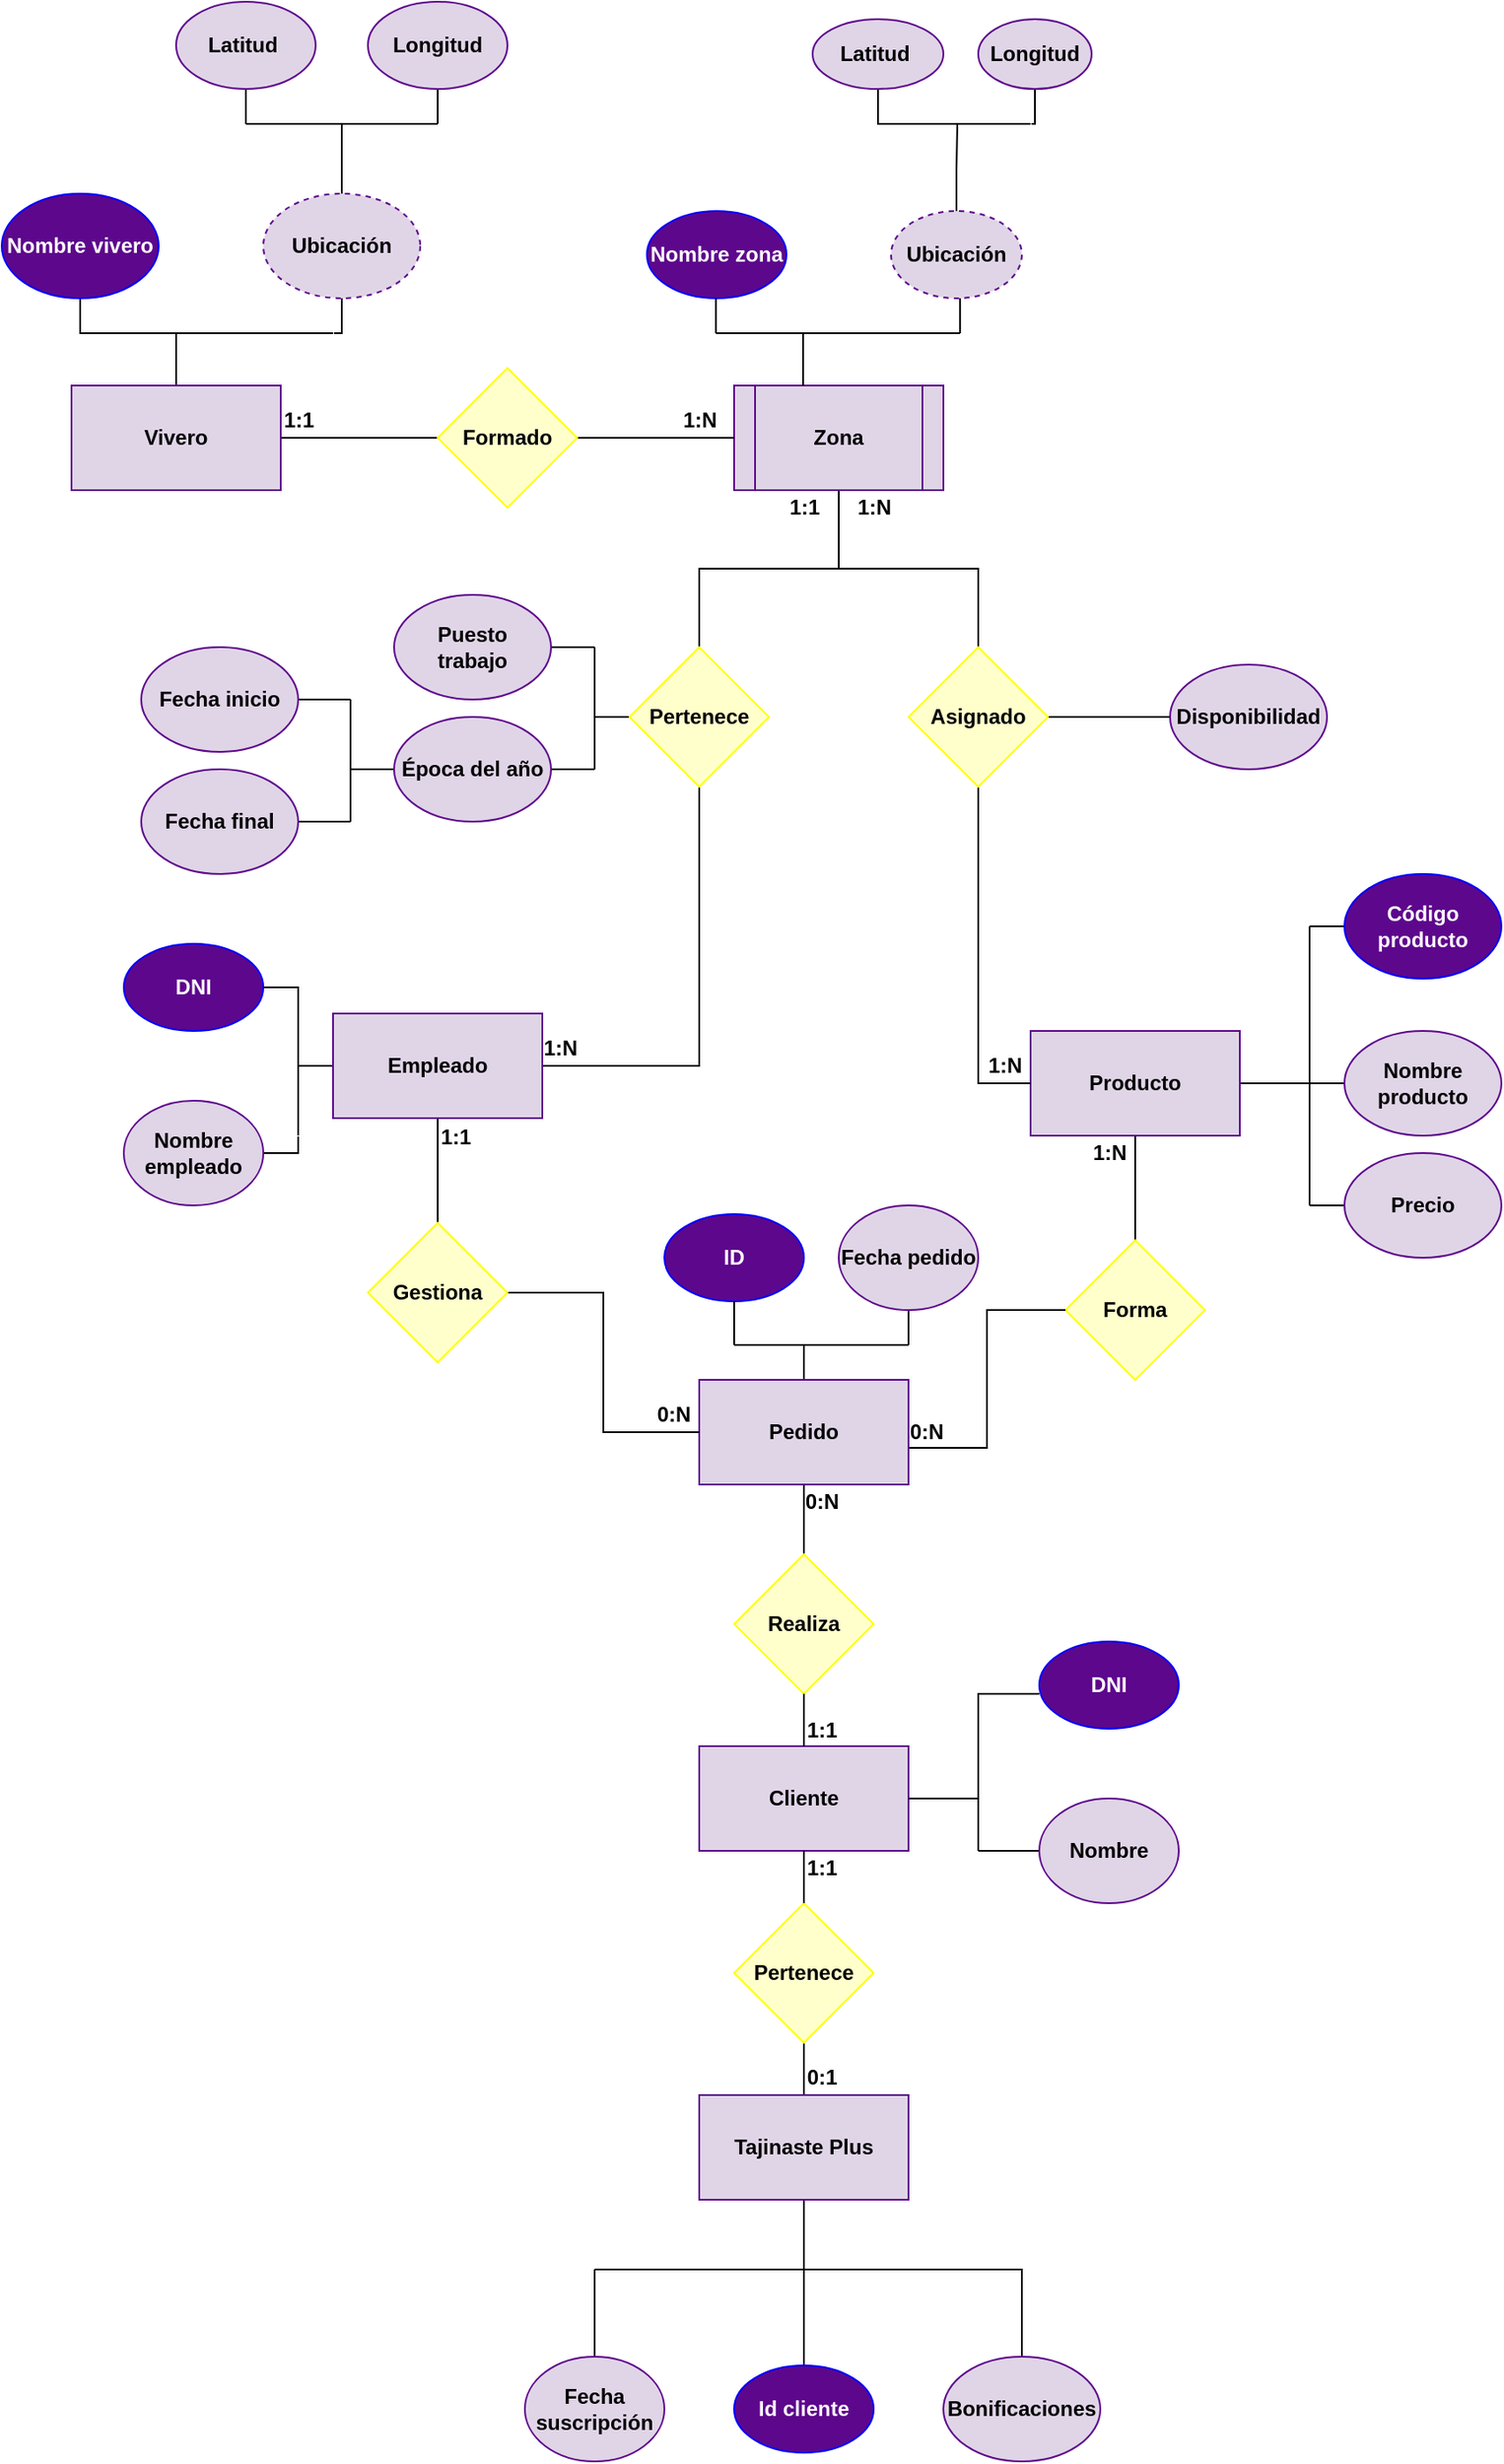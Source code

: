<mxfile version="28.2.6">
  <diagram name="Página-1" id="Z2QCJFO3C0hVohhDv-Mr">
    <mxGraphModel grid="1" page="1" gridSize="10" guides="1" tooltips="1" connect="1" arrows="1" fold="1" pageScale="1" pageWidth="850" pageHeight="1100" math="0" shadow="0">
      <root>
        <mxCell id="0" />
        <mxCell id="1" parent="0" />
        <mxCell id="ohGMHfW5FGF4X8Y3I0PY-35" style="edgeStyle=orthogonalEdgeStyle;rounded=0;orthogonalLoop=1;jettySize=auto;html=1;endArrow=none;endFill=0;" edge="1" parent="1" source="asvjOmH1Z3Ous6mw3SNr-1" target="ohGMHfW5FGF4X8Y3I0PY-32">
          <mxGeometry relative="1" as="geometry" />
        </mxCell>
        <mxCell id="ohGMHfW5FGF4X8Y3I0PY-37" style="edgeStyle=orthogonalEdgeStyle;rounded=0;orthogonalLoop=1;jettySize=auto;html=1;entryX=0.5;entryY=0;entryDx=0;entryDy=0;endArrow=none;endFill=0;" edge="1" parent="1" source="asvjOmH1Z3Ous6mw3SNr-1" target="ohGMHfW5FGF4X8Y3I0PY-33">
          <mxGeometry relative="1" as="geometry" />
        </mxCell>
        <mxCell id="pYZzTUfY7_9FYyTKPgv2-6" value="&lt;b&gt;1:1&lt;/b&gt;" style="edgeLabel;html=1;align=center;verticalAlign=middle;resizable=0;points=[];fontSize=12;" vertex="1" connectable="0" parent="ohGMHfW5FGF4X8Y3I0PY-37">
          <mxGeometry x="-0.58" y="1" relative="1" as="geometry">
            <mxPoint x="-21" y="-26" as="offset" />
          </mxGeometry>
        </mxCell>
        <mxCell id="pYZzTUfY7_9FYyTKPgv2-17" value="&lt;b&gt;1:N&lt;/b&gt;" style="edgeLabel;html=1;align=center;verticalAlign=middle;resizable=0;points=[];fontSize=12;" vertex="1" connectable="0" parent="ohGMHfW5FGF4X8Y3I0PY-37">
          <mxGeometry x="-0.657" y="-2" relative="1" as="geometry">
            <mxPoint x="22" y="-19" as="offset" />
          </mxGeometry>
        </mxCell>
        <mxCell id="asvjOmH1Z3Ous6mw3SNr-1" value="&lt;b&gt;Zona&lt;/b&gt;" style="shape=process;whiteSpace=wrap;html=1;backgroundOutline=1;fillColor=#E0D5E7;strokeColor=light-dark(#5D078C,#5D078C);" vertex="1" parent="1">
          <mxGeometry x="460" y="50" width="120" height="60" as="geometry" />
        </mxCell>
        <mxCell id="ohGMHfW5FGF4X8Y3I0PY-34" style="edgeStyle=orthogonalEdgeStyle;rounded=0;orthogonalLoop=1;jettySize=auto;html=1;entryX=0.5;entryY=1;entryDx=0;entryDy=0;endArrow=none;endFill=0;" edge="1" parent="1" source="asvjOmH1Z3Ous6mw3SNr-2" target="ohGMHfW5FGF4X8Y3I0PY-32">
          <mxGeometry relative="1" as="geometry" />
        </mxCell>
        <mxCell id="pYZzTUfY7_9FYyTKPgv2-7" value="&lt;b&gt;1:N&lt;/b&gt;" style="edgeLabel;html=1;align=center;verticalAlign=middle;resizable=0;points=[];fontSize=12;" vertex="1" connectable="0" parent="ohGMHfW5FGF4X8Y3I0PY-34">
          <mxGeometry x="-0.665" relative="1" as="geometry">
            <mxPoint x="-32" y="-10" as="offset" />
          </mxGeometry>
        </mxCell>
        <mxCell id="ohGMHfW5FGF4X8Y3I0PY-43" style="edgeStyle=orthogonalEdgeStyle;rounded=0;orthogonalLoop=1;jettySize=auto;html=1;endArrow=none;endFill=0;" edge="1" parent="1" source="asvjOmH1Z3Ous6mw3SNr-2">
          <mxGeometry relative="1" as="geometry">
            <mxPoint x="210" y="440" as="targetPoint" />
          </mxGeometry>
        </mxCell>
        <mxCell id="ohGMHfW5FGF4X8Y3I0PY-80" style="edgeStyle=orthogonalEdgeStyle;rounded=0;orthogonalLoop=1;jettySize=auto;html=1;entryX=0.5;entryY=0;entryDx=0;entryDy=0;endArrow=none;endFill=0;" edge="1" parent="1" source="asvjOmH1Z3Ous6mw3SNr-2" target="ohGMHfW5FGF4X8Y3I0PY-78">
          <mxGeometry relative="1" as="geometry" />
        </mxCell>
        <mxCell id="pYZzTUfY7_9FYyTKPgv2-8" value="&lt;b&gt;1:1&lt;/b&gt;" style="edgeLabel;html=1;align=center;verticalAlign=middle;resizable=0;points=[];fontSize=12;" vertex="1" connectable="0" parent="ohGMHfW5FGF4X8Y3I0PY-80">
          <mxGeometry x="0.009" y="-4" relative="1" as="geometry">
            <mxPoint x="14" y="-20" as="offset" />
          </mxGeometry>
        </mxCell>
        <mxCell id="asvjOmH1Z3Ous6mw3SNr-2" value="&lt;b&gt;Empleado&lt;/b&gt;" style="rounded=0;whiteSpace=wrap;html=1;fillColor=#E0D5E7;strokeColor=light-dark(#5D078C,#5D078C);" vertex="1" parent="1">
          <mxGeometry x="230" y="410" width="120" height="60" as="geometry" />
        </mxCell>
        <mxCell id="ohGMHfW5FGF4X8Y3I0PY-3" style="edgeStyle=orthogonalEdgeStyle;rounded=0;orthogonalLoop=1;jettySize=auto;html=1;entryX=0;entryY=0.5;entryDx=0;entryDy=0;endArrow=none;endFill=0;" edge="1" parent="1" source="asvjOmH1Z3Ous6mw3SNr-3" target="ohGMHfW5FGF4X8Y3I0PY-2">
          <mxGeometry relative="1" as="geometry" />
        </mxCell>
        <mxCell id="pYZzTUfY7_9FYyTKPgv2-4" value="&lt;b&gt;1:1&lt;/b&gt;" style="edgeLabel;html=1;align=center;verticalAlign=middle;resizable=0;points=[];fontSize=12;" vertex="1" connectable="0" parent="ohGMHfW5FGF4X8Y3I0PY-3">
          <mxGeometry x="-0.495" y="-1" relative="1" as="geometry">
            <mxPoint x="-13" y="-11" as="offset" />
          </mxGeometry>
        </mxCell>
        <mxCell id="ohGMHfW5FGF4X8Y3I0PY-11" style="edgeStyle=orthogonalEdgeStyle;rounded=0;orthogonalLoop=1;jettySize=auto;html=1;endArrow=none;endFill=0;" edge="1" parent="1" source="asvjOmH1Z3Ous6mw3SNr-3">
          <mxGeometry relative="1" as="geometry">
            <mxPoint x="140" y="20" as="targetPoint" />
          </mxGeometry>
        </mxCell>
        <mxCell id="asvjOmH1Z3Ous6mw3SNr-3" value="&lt;b&gt;Vivero&lt;/b&gt;" style="rounded=0;whiteSpace=wrap;html=1;fillColor=#E0D5E7;strokeColor=light-dark(#5D078C,#5D078C);" vertex="1" parent="1">
          <mxGeometry x="80" y="50" width="120" height="60" as="geometry" />
        </mxCell>
        <mxCell id="ohGMHfW5FGF4X8Y3I0PY-72" style="edgeStyle=orthogonalEdgeStyle;rounded=0;orthogonalLoop=1;jettySize=auto;html=1;endArrow=none;endFill=0;entryX=0;entryY=0.5;entryDx=0;entryDy=0;" edge="1" parent="1" source="asvjOmH1Z3Ous6mw3SNr-4" target="ohGMHfW5FGF4X8Y3I0PY-68">
          <mxGeometry relative="1" as="geometry">
            <mxPoint x="790" y="450" as="targetPoint" />
          </mxGeometry>
        </mxCell>
        <mxCell id="ohGMHfW5FGF4X8Y3I0PY-82" style="edgeStyle=orthogonalEdgeStyle;rounded=0;orthogonalLoop=1;jettySize=auto;html=1;entryX=0.5;entryY=0;entryDx=0;entryDy=0;endArrow=none;endFill=0;" edge="1" parent="1" source="asvjOmH1Z3Ous6mw3SNr-4" target="ohGMHfW5FGF4X8Y3I0PY-79">
          <mxGeometry relative="1" as="geometry">
            <mxPoint x="690" y="530" as="targetPoint" />
          </mxGeometry>
        </mxCell>
        <mxCell id="pYZzTUfY7_9FYyTKPgv2-11" value="&lt;b&gt;1:N&lt;/b&gt;" style="edgeLabel;html=1;align=center;verticalAlign=middle;resizable=0;points=[];fontSize=12;" vertex="1" connectable="0" parent="ohGMHfW5FGF4X8Y3I0PY-82">
          <mxGeometry x="-0.029" y="-1" relative="1" as="geometry">
            <mxPoint x="-14" y="-19" as="offset" />
          </mxGeometry>
        </mxCell>
        <mxCell id="asvjOmH1Z3Ous6mw3SNr-4" value="&lt;b&gt;Producto&lt;/b&gt;" style="rounded=0;whiteSpace=wrap;html=1;fillColor=#E0D5E7;strokeColor=light-dark(#5D078C,#5D078C);" vertex="1" parent="1">
          <mxGeometry x="630" y="420" width="120" height="60" as="geometry" />
        </mxCell>
        <mxCell id="ohGMHfW5FGF4X8Y3I0PY-86" style="edgeStyle=orthogonalEdgeStyle;rounded=0;orthogonalLoop=1;jettySize=auto;html=1;endArrow=none;endFill=0;" edge="1" parent="1" source="asvjOmH1Z3Ous6mw3SNr-5">
          <mxGeometry relative="1" as="geometry">
            <mxPoint x="500" y="610" as="targetPoint" />
          </mxGeometry>
        </mxCell>
        <mxCell id="ohGMHfW5FGF4X8Y3I0PY-90" style="edgeStyle=orthogonalEdgeStyle;rounded=0;orthogonalLoop=1;jettySize=auto;html=1;entryX=0.5;entryY=0;entryDx=0;entryDy=0;endArrow=none;endFill=0;" edge="1" parent="1" source="asvjOmH1Z3Ous6mw3SNr-5" target="ohGMHfW5FGF4X8Y3I0PY-89">
          <mxGeometry relative="1" as="geometry" />
        </mxCell>
        <mxCell id="pYZzTUfY7_9FYyTKPgv2-12" value="&lt;b&gt;0:N&lt;/b&gt;" style="edgeLabel;html=1;align=center;verticalAlign=middle;resizable=0;points=[];fontSize=12;" vertex="1" connectable="0" parent="ohGMHfW5FGF4X8Y3I0PY-90">
          <mxGeometry x="-0.489" y="2" relative="1" as="geometry">
            <mxPoint x="8" as="offset" />
          </mxGeometry>
        </mxCell>
        <mxCell id="asvjOmH1Z3Ous6mw3SNr-5" value="&lt;b&gt;Pedido&lt;/b&gt;" style="rounded=0;whiteSpace=wrap;html=1;fillColor=#E0D5E7;strokeColor=light-dark(#5D078C,#5D078C);" vertex="1" parent="1">
          <mxGeometry x="440" y="620" width="120" height="60" as="geometry" />
        </mxCell>
        <mxCell id="ohGMHfW5FGF4X8Y3I0PY-96" style="edgeStyle=orthogonalEdgeStyle;rounded=0;orthogonalLoop=1;jettySize=auto;html=1;entryX=0.5;entryY=1;entryDx=0;entryDy=0;endArrow=none;endFill=0;" edge="1" parent="1" source="asvjOmH1Z3Ous6mw3SNr-6" target="ohGMHfW5FGF4X8Y3I0PY-94">
          <mxGeometry relative="1" as="geometry" />
        </mxCell>
        <mxCell id="pYZzTUfY7_9FYyTKPgv2-15" value="&lt;b&gt;0:1&lt;/b&gt;" style="edgeLabel;html=1;align=center;verticalAlign=middle;resizable=0;points=[];fontSize=12;" vertex="1" connectable="0" parent="ohGMHfW5FGF4X8Y3I0PY-96">
          <mxGeometry x="0.37" y="3" relative="1" as="geometry">
            <mxPoint x="13" y="4" as="offset" />
          </mxGeometry>
        </mxCell>
        <mxCell id="ohGMHfW5FGF4X8Y3I0PY-102" style="edgeStyle=orthogonalEdgeStyle;rounded=0;orthogonalLoop=1;jettySize=auto;html=1;endArrow=none;endFill=0;" edge="1" parent="1" source="asvjOmH1Z3Ous6mw3SNr-6">
          <mxGeometry relative="1" as="geometry">
            <mxPoint x="500" y="1130" as="targetPoint" />
          </mxGeometry>
        </mxCell>
        <mxCell id="asvjOmH1Z3Ous6mw3SNr-6" value="&lt;b&gt;Tajinaste Plus&lt;/b&gt;" style="rounded=0;whiteSpace=wrap;html=1;fillColor=#E0D5E7;strokeColor=light-dark(#5D078C,#5D078C);" vertex="1" parent="1">
          <mxGeometry x="440" y="1030" width="120" height="60" as="geometry" />
        </mxCell>
        <mxCell id="ohGMHfW5FGF4X8Y3I0PY-12" style="edgeStyle=orthogonalEdgeStyle;rounded=0;orthogonalLoop=1;jettySize=auto;html=1;endArrow=none;endFill=0;" edge="1" parent="1" source="ohGMHfW5FGF4X8Y3I0PY-1">
          <mxGeometry relative="1" as="geometry">
            <mxPoint x="90.0" y="20" as="targetPoint" />
          </mxGeometry>
        </mxCell>
        <mxCell id="ohGMHfW5FGF4X8Y3I0PY-1" value="&lt;font style=&quot;color: rgb(255, 255, 255);&quot;&gt;&lt;b&gt;Nombre vivero&lt;/b&gt;&lt;/font&gt;" style="ellipse;whiteSpace=wrap;html=1;fillColor=light-dark(#5D078C,#5D078C);strokeColor=light-dark(#0000FF,#0000FF);" vertex="1" parent="1">
          <mxGeometry x="40" y="-60" width="90" height="60" as="geometry" />
        </mxCell>
        <mxCell id="ohGMHfW5FGF4X8Y3I0PY-4" style="edgeStyle=orthogonalEdgeStyle;rounded=0;orthogonalLoop=1;jettySize=auto;html=1;endArrow=none;endFill=0;" edge="1" parent="1" source="ohGMHfW5FGF4X8Y3I0PY-2" target="asvjOmH1Z3Ous6mw3SNr-1">
          <mxGeometry relative="1" as="geometry" />
        </mxCell>
        <mxCell id="pYZzTUfY7_9FYyTKPgv2-5" value="&lt;b&gt;1:N&lt;/b&gt;" style="edgeLabel;html=1;align=center;verticalAlign=middle;resizable=0;points=[];fontSize=12;" vertex="1" connectable="0" parent="ohGMHfW5FGF4X8Y3I0PY-4">
          <mxGeometry x="-0.004" y="-3" relative="1" as="geometry">
            <mxPoint x="25" y="-13" as="offset" />
          </mxGeometry>
        </mxCell>
        <mxCell id="ohGMHfW5FGF4X8Y3I0PY-2" value="&lt;b&gt;Formado&lt;/b&gt;" style="rhombus;whiteSpace=wrap;html=1;fillColor=#FFFFCC;strokeColor=#FFFF00;" vertex="1" parent="1">
          <mxGeometry x="290" y="40" width="80" height="80" as="geometry" />
        </mxCell>
        <mxCell id="ohGMHfW5FGF4X8Y3I0PY-13" style="edgeStyle=orthogonalEdgeStyle;rounded=0;orthogonalLoop=1;jettySize=auto;html=1;endArrow=none;endFill=0;" edge="1" parent="1" source="ohGMHfW5FGF4X8Y3I0PY-5">
          <mxGeometry relative="1" as="geometry">
            <mxPoint x="230" y="20" as="targetPoint" />
          </mxGeometry>
        </mxCell>
        <mxCell id="ohGMHfW5FGF4X8Y3I0PY-17" style="edgeStyle=orthogonalEdgeStyle;rounded=0;orthogonalLoop=1;jettySize=auto;html=1;endArrow=none;endFill=0;" edge="1" parent="1" source="ohGMHfW5FGF4X8Y3I0PY-5">
          <mxGeometry relative="1" as="geometry">
            <mxPoint x="230" y="-100" as="targetPoint" />
            <Array as="points">
              <mxPoint x="235" y="-100" />
            </Array>
          </mxGeometry>
        </mxCell>
        <mxCell id="ohGMHfW5FGF4X8Y3I0PY-5" value="&lt;b&gt;Ubicación&lt;/b&gt;" style="ellipse;whiteSpace=wrap;html=1;fillColor=#E0D5E7;strokeColor=light-dark(#5D078C,#5D078C);dashed=1;" vertex="1" parent="1">
          <mxGeometry x="190" y="-60" width="90" height="60" as="geometry" />
        </mxCell>
        <mxCell id="ohGMHfW5FGF4X8Y3I0PY-18" style="edgeStyle=orthogonalEdgeStyle;rounded=0;orthogonalLoop=1;jettySize=auto;html=1;endArrow=none;endFill=0;" edge="1" parent="1" source="ohGMHfW5FGF4X8Y3I0PY-6">
          <mxGeometry relative="1" as="geometry">
            <mxPoint x="180" y="-100" as="targetPoint" />
          </mxGeometry>
        </mxCell>
        <mxCell id="ohGMHfW5FGF4X8Y3I0PY-6" value="&lt;b&gt;Latitud&amp;nbsp;&lt;/b&gt;" style="ellipse;whiteSpace=wrap;html=1;strokeColor=light-dark(#5D078C,#5D078C);fillColor=#E0D5E7;" vertex="1" parent="1">
          <mxGeometry x="140" y="-170" width="80" height="50" as="geometry" />
        </mxCell>
        <mxCell id="ohGMHfW5FGF4X8Y3I0PY-19" style="edgeStyle=orthogonalEdgeStyle;rounded=0;orthogonalLoop=1;jettySize=auto;html=1;endArrow=none;endFill=0;" edge="1" parent="1" source="ohGMHfW5FGF4X8Y3I0PY-7">
          <mxGeometry relative="1" as="geometry">
            <mxPoint x="290" y="-100" as="targetPoint" />
            <Array as="points">
              <mxPoint x="290" y="-100" />
            </Array>
          </mxGeometry>
        </mxCell>
        <mxCell id="ohGMHfW5FGF4X8Y3I0PY-7" value="&lt;b&gt;Longitud&lt;/b&gt;" style="ellipse;whiteSpace=wrap;html=1;fillColor=#E0D5E7;strokeColor=light-dark(#5D078C,#5D078C);" vertex="1" parent="1">
          <mxGeometry x="250" y="-170" width="80" height="50" as="geometry" />
        </mxCell>
        <mxCell id="ohGMHfW5FGF4X8Y3I0PY-10" value="" style="endArrow=none;html=1;rounded=0;" edge="1" parent="1">
          <mxGeometry width="50" height="50" relative="1" as="geometry">
            <mxPoint x="230" y="20" as="sourcePoint" />
            <mxPoint x="90" y="20" as="targetPoint" />
            <Array as="points">
              <mxPoint x="195" y="20" />
            </Array>
          </mxGeometry>
        </mxCell>
        <mxCell id="ohGMHfW5FGF4X8Y3I0PY-16" value="" style="endArrow=none;html=1;rounded=0;" edge="1" parent="1">
          <mxGeometry width="50" height="50" relative="1" as="geometry">
            <mxPoint x="290" y="-100" as="sourcePoint" />
            <mxPoint x="180" y="-100" as="targetPoint" />
            <Array as="points">
              <mxPoint x="275" y="-100" />
            </Array>
          </mxGeometry>
        </mxCell>
        <mxCell id="ohGMHfW5FGF4X8Y3I0PY-20" value="&lt;font style=&quot;color: rgb(255, 255, 255);&quot;&gt;&lt;b&gt;Nombre zona&lt;/b&gt;&lt;/font&gt;" style="ellipse;whiteSpace=wrap;html=1;fillColor=light-dark(#5D078C,#5D078C);strokeColor=light-dark(#0000FF,#0000FF);" vertex="1" parent="1">
          <mxGeometry x="410" y="-50" width="80" height="50" as="geometry" />
        </mxCell>
        <mxCell id="ohGMHfW5FGF4X8Y3I0PY-21" style="edgeStyle=orthogonalEdgeStyle;rounded=0;orthogonalLoop=1;jettySize=auto;html=1;endArrow=none;endFill=0;" edge="1" parent="1" source="ohGMHfW5FGF4X8Y3I0PY-22">
          <mxGeometry relative="1" as="geometry">
            <mxPoint x="595" y="-100" as="targetPoint" />
            <Array as="points">
              <mxPoint x="588" y="-74" />
              <mxPoint x="588" y="-100" />
            </Array>
          </mxGeometry>
        </mxCell>
        <mxCell id="ohGMHfW5FGF4X8Y3I0PY-22" value="&lt;b&gt;Ubicación&lt;/b&gt;" style="ellipse;whiteSpace=wrap;html=1;dashed=1;fillColor=#E0D5E7;strokeColor=light-dark(#5D078C,#5D078C);" vertex="1" parent="1">
          <mxGeometry x="550" y="-50" width="75" height="50" as="geometry" />
        </mxCell>
        <mxCell id="ohGMHfW5FGF4X8Y3I0PY-23" style="edgeStyle=orthogonalEdgeStyle;rounded=0;orthogonalLoop=1;jettySize=auto;html=1;endArrow=none;endFill=0;" edge="1" parent="1" source="ohGMHfW5FGF4X8Y3I0PY-24">
          <mxGeometry relative="1" as="geometry">
            <mxPoint x="545" y="-100" as="targetPoint" />
          </mxGeometry>
        </mxCell>
        <mxCell id="ohGMHfW5FGF4X8Y3I0PY-24" value="&lt;b&gt;Latitud&amp;nbsp;&lt;/b&gt;" style="ellipse;whiteSpace=wrap;html=1;fillColor=#E0D5E7;strokeColor=light-dark(#5D078C,#5D078C);" vertex="1" parent="1">
          <mxGeometry x="505" y="-160" width="75" height="40" as="geometry" />
        </mxCell>
        <mxCell id="ohGMHfW5FGF4X8Y3I0PY-25" style="edgeStyle=orthogonalEdgeStyle;rounded=0;orthogonalLoop=1;jettySize=auto;html=1;endArrow=none;endFill=0;" edge="1" parent="1" source="ohGMHfW5FGF4X8Y3I0PY-26">
          <mxGeometry relative="1" as="geometry">
            <mxPoint x="630" y="-100" as="targetPoint" />
          </mxGeometry>
        </mxCell>
        <mxCell id="ohGMHfW5FGF4X8Y3I0PY-26" value="&lt;b&gt;Longitud&lt;/b&gt;" style="ellipse;whiteSpace=wrap;html=1;fillColor=#E0D5E7;strokeColor=light-dark(#5D078C,#5D078C);" vertex="1" parent="1">
          <mxGeometry x="600" y="-160" width="65" height="40" as="geometry" />
        </mxCell>
        <mxCell id="ohGMHfW5FGF4X8Y3I0PY-27" value="" style="endArrow=none;html=1;rounded=0;" edge="1" parent="1">
          <mxGeometry width="50" height="50" relative="1" as="geometry">
            <mxPoint x="620" y="-100" as="sourcePoint" />
            <mxPoint x="545" y="-100" as="targetPoint" />
            <Array as="points">
              <mxPoint x="630" y="-100" />
            </Array>
          </mxGeometry>
        </mxCell>
        <mxCell id="ohGMHfW5FGF4X8Y3I0PY-28" style="edgeStyle=orthogonalEdgeStyle;rounded=0;orthogonalLoop=1;jettySize=auto;html=1;endArrow=none;endFill=0;" edge="1" parent="1">
          <mxGeometry relative="1" as="geometry">
            <mxPoint x="499.58" y="20" as="targetPoint" />
            <mxPoint x="499.58" y="50" as="sourcePoint" />
          </mxGeometry>
        </mxCell>
        <mxCell id="ohGMHfW5FGF4X8Y3I0PY-29" style="edgeStyle=orthogonalEdgeStyle;rounded=0;orthogonalLoop=1;jettySize=auto;html=1;endArrow=none;endFill=0;" edge="1" parent="1">
          <mxGeometry relative="1" as="geometry">
            <mxPoint x="449.58" y="20" as="targetPoint" />
            <mxPoint x="449.58" as="sourcePoint" />
          </mxGeometry>
        </mxCell>
        <mxCell id="ohGMHfW5FGF4X8Y3I0PY-30" style="edgeStyle=orthogonalEdgeStyle;rounded=0;orthogonalLoop=1;jettySize=auto;html=1;endArrow=none;endFill=0;" edge="1" parent="1">
          <mxGeometry relative="1" as="geometry">
            <mxPoint x="589.58" y="20" as="targetPoint" />
            <mxPoint x="589.58" as="sourcePoint" />
          </mxGeometry>
        </mxCell>
        <mxCell id="ohGMHfW5FGF4X8Y3I0PY-31" value="" style="endArrow=none;html=1;rounded=0;" edge="1" parent="1">
          <mxGeometry width="50" height="50" relative="1" as="geometry">
            <mxPoint x="589.58" y="20" as="sourcePoint" />
            <mxPoint x="449.58" y="20" as="targetPoint" />
            <Array as="points">
              <mxPoint x="554.58" y="20" />
            </Array>
          </mxGeometry>
        </mxCell>
        <mxCell id="ohGMHfW5FGF4X8Y3I0PY-49" style="edgeStyle=orthogonalEdgeStyle;rounded=0;orthogonalLoop=1;jettySize=auto;html=1;endArrow=none;endFill=0;" edge="1" parent="1" source="ohGMHfW5FGF4X8Y3I0PY-32">
          <mxGeometry relative="1" as="geometry">
            <mxPoint x="390" y="240" as="targetPoint" />
          </mxGeometry>
        </mxCell>
        <mxCell id="ohGMHfW5FGF4X8Y3I0PY-32" value="&lt;b&gt;Pertenece&lt;/b&gt;" style="rhombus;whiteSpace=wrap;html=1;fillColor=#FFFFCC;strokeColor=#FFFF00;" vertex="1" parent="1">
          <mxGeometry x="400" y="200" width="80" height="80" as="geometry" />
        </mxCell>
        <mxCell id="ohGMHfW5FGF4X8Y3I0PY-65" style="edgeStyle=orthogonalEdgeStyle;rounded=0;orthogonalLoop=1;jettySize=auto;html=1;entryX=0;entryY=0.5;entryDx=0;entryDy=0;endArrow=none;endFill=0;" edge="1" parent="1" source="ohGMHfW5FGF4X8Y3I0PY-33" target="asvjOmH1Z3Ous6mw3SNr-4">
          <mxGeometry relative="1" as="geometry">
            <Array as="points">
              <mxPoint x="600" y="450" />
            </Array>
          </mxGeometry>
        </mxCell>
        <mxCell id="pYZzTUfY7_9FYyTKPgv2-16" value="&lt;b&gt;1:N&lt;/b&gt;" style="edgeLabel;html=1;align=center;verticalAlign=middle;resizable=0;points=[];fontSize=12;" vertex="1" connectable="0" parent="ohGMHfW5FGF4X8Y3I0PY-65">
          <mxGeometry x="0.758" relative="1" as="geometry">
            <mxPoint x="9" y="-10" as="offset" />
          </mxGeometry>
        </mxCell>
        <mxCell id="ohGMHfW5FGF4X8Y3I0PY-66" style="edgeStyle=orthogonalEdgeStyle;rounded=0;orthogonalLoop=1;jettySize=auto;html=1;endArrow=none;endFill=0;" edge="1" parent="1">
          <mxGeometry relative="1" as="geometry">
            <mxPoint x="625" y="240" as="sourcePoint" />
            <mxPoint x="710" y="240" as="targetPoint" />
          </mxGeometry>
        </mxCell>
        <mxCell id="ohGMHfW5FGF4X8Y3I0PY-33" value="&lt;b&gt;Asignado&lt;/b&gt;" style="rhombus;whiteSpace=wrap;html=1;fillColor=#FFFFCC;strokeColor=#FFFF00;" vertex="1" parent="1">
          <mxGeometry x="560" y="200" width="80" height="80" as="geometry" />
        </mxCell>
        <mxCell id="ohGMHfW5FGF4X8Y3I0PY-44" style="edgeStyle=orthogonalEdgeStyle;rounded=0;orthogonalLoop=1;jettySize=auto;html=1;endArrow=none;endFill=0;" edge="1" parent="1" source="ohGMHfW5FGF4X8Y3I0PY-40">
          <mxGeometry relative="1" as="geometry">
            <mxPoint x="210" y="400" as="targetPoint" />
          </mxGeometry>
        </mxCell>
        <mxCell id="ohGMHfW5FGF4X8Y3I0PY-40" value="&lt;b&gt;&lt;font style=&quot;color: rgb(255, 255, 255);&quot;&gt;DNI&lt;/font&gt;&lt;/b&gt;" style="ellipse;whiteSpace=wrap;html=1;fillColor=light-dark(#5D078C,#5D078C);strokeColor=light-dark(#0000FF,#0000FF);" vertex="1" parent="1">
          <mxGeometry x="110" y="370" width="80" height="50" as="geometry" />
        </mxCell>
        <mxCell id="ohGMHfW5FGF4X8Y3I0PY-45" style="edgeStyle=orthogonalEdgeStyle;rounded=0;orthogonalLoop=1;jettySize=auto;html=1;endArrow=none;endFill=0;" edge="1" parent="1" source="ohGMHfW5FGF4X8Y3I0PY-41">
          <mxGeometry relative="1" as="geometry">
            <mxPoint x="210" y="480" as="targetPoint" />
          </mxGeometry>
        </mxCell>
        <mxCell id="ohGMHfW5FGF4X8Y3I0PY-41" value="&lt;b&gt;Nombre empleado&lt;/b&gt;" style="ellipse;whiteSpace=wrap;html=1;fillColor=#E0D5E7;strokeColor=light-dark(#5D078C,#5D078C);" vertex="1" parent="1">
          <mxGeometry x="110" y="460" width="80" height="60" as="geometry" />
        </mxCell>
        <mxCell id="ohGMHfW5FGF4X8Y3I0PY-42" value="" style="endArrow=none;html=1;rounded=0;" edge="1" parent="1">
          <mxGeometry width="50" height="50" relative="1" as="geometry">
            <mxPoint x="210" y="480" as="sourcePoint" />
            <mxPoint x="210" y="400" as="targetPoint" />
          </mxGeometry>
        </mxCell>
        <mxCell id="ohGMHfW5FGF4X8Y3I0PY-53" style="edgeStyle=orthogonalEdgeStyle;rounded=0;orthogonalLoop=1;jettySize=auto;html=1;endArrow=none;endFill=0;" edge="1" parent="1" source="ohGMHfW5FGF4X8Y3I0PY-46">
          <mxGeometry relative="1" as="geometry">
            <mxPoint x="380" y="200.0" as="targetPoint" />
          </mxGeometry>
        </mxCell>
        <mxCell id="ohGMHfW5FGF4X8Y3I0PY-46" value="&lt;b&gt;Puesto&lt;/b&gt;&lt;div&gt;&lt;b&gt;trabajo&lt;/b&gt;&lt;/div&gt;" style="ellipse;whiteSpace=wrap;html=1;fillColor=#E0D5E7;strokeColor=light-dark(#5D078C,#5D078C);" vertex="1" parent="1">
          <mxGeometry x="265" y="170" width="90" height="60" as="geometry" />
        </mxCell>
        <mxCell id="ohGMHfW5FGF4X8Y3I0PY-52" style="edgeStyle=orthogonalEdgeStyle;rounded=0;orthogonalLoop=1;jettySize=auto;html=1;endArrow=none;endFill=0;" edge="1" parent="1" source="ohGMHfW5FGF4X8Y3I0PY-47">
          <mxGeometry relative="1" as="geometry">
            <mxPoint x="380" y="270.0" as="targetPoint" />
          </mxGeometry>
        </mxCell>
        <mxCell id="ohGMHfW5FGF4X8Y3I0PY-60" style="edgeStyle=orthogonalEdgeStyle;rounded=0;orthogonalLoop=1;jettySize=auto;html=1;endArrow=none;endFill=0;" edge="1" parent="1" source="ohGMHfW5FGF4X8Y3I0PY-47">
          <mxGeometry relative="1" as="geometry">
            <mxPoint x="240" y="270" as="targetPoint" />
          </mxGeometry>
        </mxCell>
        <mxCell id="ohGMHfW5FGF4X8Y3I0PY-47" value="&lt;b&gt;Época del año&lt;/b&gt;" style="ellipse;whiteSpace=wrap;html=1;fillColor=#E0D5E7;strokeColor=light-dark(#5D078C,#5D078C);" vertex="1" parent="1">
          <mxGeometry x="265" y="240" width="90" height="60" as="geometry" />
        </mxCell>
        <mxCell id="ohGMHfW5FGF4X8Y3I0PY-48" value="" style="endArrow=none;html=1;rounded=0;" edge="1" parent="1">
          <mxGeometry width="50" height="50" relative="1" as="geometry">
            <mxPoint x="380" y="270" as="sourcePoint" />
            <mxPoint x="380" y="200" as="targetPoint" />
          </mxGeometry>
        </mxCell>
        <mxCell id="ohGMHfW5FGF4X8Y3I0PY-61" style="edgeStyle=orthogonalEdgeStyle;rounded=0;orthogonalLoop=1;jettySize=auto;html=1;endArrow=none;endFill=0;" edge="1" parent="1" source="ohGMHfW5FGF4X8Y3I0PY-56">
          <mxGeometry relative="1" as="geometry">
            <mxPoint x="240" y="230" as="targetPoint" />
          </mxGeometry>
        </mxCell>
        <mxCell id="ohGMHfW5FGF4X8Y3I0PY-56" value="&lt;b&gt;Fecha inicio&lt;/b&gt;" style="ellipse;whiteSpace=wrap;html=1;fillColor=#E0D5E7;strokeColor=light-dark(#5D078C,#5D078C);" vertex="1" parent="1">
          <mxGeometry x="120" y="200" width="90" height="60" as="geometry" />
        </mxCell>
        <mxCell id="ohGMHfW5FGF4X8Y3I0PY-62" style="edgeStyle=orthogonalEdgeStyle;rounded=0;orthogonalLoop=1;jettySize=auto;html=1;endArrow=none;endFill=0;" edge="1" parent="1" source="ohGMHfW5FGF4X8Y3I0PY-57">
          <mxGeometry relative="1" as="geometry">
            <mxPoint x="240" y="300.0" as="targetPoint" />
          </mxGeometry>
        </mxCell>
        <mxCell id="ohGMHfW5FGF4X8Y3I0PY-57" value="&lt;b&gt;Fecha final&lt;/b&gt;" style="ellipse;whiteSpace=wrap;html=1;fillColor=#E0D5E7;strokeColor=light-dark(#5D078C,#5D078C);" vertex="1" parent="1">
          <mxGeometry x="120" y="270" width="90" height="60" as="geometry" />
        </mxCell>
        <mxCell id="ohGMHfW5FGF4X8Y3I0PY-58" value="" style="endArrow=none;html=1;rounded=0;" edge="1" parent="1">
          <mxGeometry width="50" height="50" relative="1" as="geometry">
            <mxPoint x="240" y="300" as="sourcePoint" />
            <mxPoint x="240" y="230" as="targetPoint" />
          </mxGeometry>
        </mxCell>
        <mxCell id="ohGMHfW5FGF4X8Y3I0PY-63" value="&lt;b&gt;Disponibilidad&lt;/b&gt;" style="ellipse;whiteSpace=wrap;html=1;fillColor=#E0D5E7;strokeColor=light-dark(#5D078C,#5D078C);" vertex="1" parent="1">
          <mxGeometry x="710" y="210" width="90" height="60" as="geometry" />
        </mxCell>
        <mxCell id="ohGMHfW5FGF4X8Y3I0PY-73" style="edgeStyle=orthogonalEdgeStyle;rounded=0;orthogonalLoop=1;jettySize=auto;html=1;endArrow=none;endFill=0;" edge="1" parent="1" source="ohGMHfW5FGF4X8Y3I0PY-67">
          <mxGeometry relative="1" as="geometry">
            <mxPoint x="790" y="360" as="targetPoint" />
          </mxGeometry>
        </mxCell>
        <mxCell id="ohGMHfW5FGF4X8Y3I0PY-67" value="&lt;font style=&quot;color: rgb(255, 255, 255);&quot;&gt;&lt;b&gt;Código producto&lt;/b&gt;&lt;/font&gt;" style="ellipse;whiteSpace=wrap;html=1;fillColor=light-dark(#5D078C,#5D078C);strokeColor=light-dark(#0000FF,#0000FF);" vertex="1" parent="1">
          <mxGeometry x="810" y="330" width="90" height="60" as="geometry" />
        </mxCell>
        <mxCell id="ohGMHfW5FGF4X8Y3I0PY-68" value="&lt;b&gt;Nombre producto&lt;/b&gt;" style="ellipse;whiteSpace=wrap;html=1;fillColor=#E0D5E7;strokeColor=light-dark(#5D078C,#5D078C);" vertex="1" parent="1">
          <mxGeometry x="810" y="420" width="90" height="60" as="geometry" />
        </mxCell>
        <mxCell id="ohGMHfW5FGF4X8Y3I0PY-75" style="edgeStyle=orthogonalEdgeStyle;rounded=0;orthogonalLoop=1;jettySize=auto;html=1;endArrow=none;endFill=0;" edge="1" parent="1" source="ohGMHfW5FGF4X8Y3I0PY-69">
          <mxGeometry relative="1" as="geometry">
            <mxPoint x="790" y="520.0" as="targetPoint" />
          </mxGeometry>
        </mxCell>
        <mxCell id="ohGMHfW5FGF4X8Y3I0PY-69" value="&lt;b&gt;Precio&lt;/b&gt;" style="ellipse;whiteSpace=wrap;html=1;fillColor=#E0D5E7;strokeColor=light-dark(#5D078C,#5D078C);" vertex="1" parent="1">
          <mxGeometry x="810" y="490" width="90" height="60" as="geometry" />
        </mxCell>
        <mxCell id="ohGMHfW5FGF4X8Y3I0PY-71" value="" style="endArrow=none;html=1;rounded=0;" edge="1" parent="1">
          <mxGeometry width="50" height="50" relative="1" as="geometry">
            <mxPoint x="790" y="520" as="sourcePoint" />
            <mxPoint x="790" y="360" as="targetPoint" />
          </mxGeometry>
        </mxCell>
        <mxCell id="ohGMHfW5FGF4X8Y3I0PY-81" style="edgeStyle=orthogonalEdgeStyle;rounded=0;orthogonalLoop=1;jettySize=auto;html=1;entryX=0;entryY=0.5;entryDx=0;entryDy=0;endArrow=none;endFill=0;" edge="1" parent="1" source="ohGMHfW5FGF4X8Y3I0PY-78" target="asvjOmH1Z3Ous6mw3SNr-5">
          <mxGeometry relative="1" as="geometry" />
        </mxCell>
        <mxCell id="pYZzTUfY7_9FYyTKPgv2-9" value="&lt;b&gt;0:N&lt;/b&gt;" style="edgeLabel;html=1;align=center;verticalAlign=middle;resizable=0;points=[];fontSize=12;" vertex="1" connectable="0" parent="ohGMHfW5FGF4X8Y3I0PY-81">
          <mxGeometry x="0.621" relative="1" as="geometry">
            <mxPoint x="21" y="-10" as="offset" />
          </mxGeometry>
        </mxCell>
        <mxCell id="ohGMHfW5FGF4X8Y3I0PY-78" value="&lt;b&gt;Gestiona&lt;/b&gt;" style="rhombus;whiteSpace=wrap;html=1;fillColor=#FFFFCC;strokeColor=#FFFF00;" vertex="1" parent="1">
          <mxGeometry x="250" y="530" width="80" height="80" as="geometry" />
        </mxCell>
        <mxCell id="ohGMHfW5FGF4X8Y3I0PY-79" value="&lt;b&gt;Forma&lt;/b&gt;" style="rhombus;whiteSpace=wrap;html=1;fillColor=#FFFFCC;strokeColor=#FFFF00;" vertex="1" parent="1">
          <mxGeometry x="650" y="540" width="80" height="80" as="geometry" />
        </mxCell>
        <mxCell id="ohGMHfW5FGF4X8Y3I0PY-83" style="edgeStyle=orthogonalEdgeStyle;rounded=0;orthogonalLoop=1;jettySize=auto;html=1;entryX=1.004;entryY=0.65;entryDx=0;entryDy=0;entryPerimeter=0;endArrow=none;endFill=0;" edge="1" parent="1" source="ohGMHfW5FGF4X8Y3I0PY-79" target="asvjOmH1Z3Ous6mw3SNr-5">
          <mxGeometry relative="1" as="geometry" />
        </mxCell>
        <mxCell id="pYZzTUfY7_9FYyTKPgv2-10" value="&lt;b&gt;0:N&lt;/b&gt;" style="edgeLabel;html=1;align=center;verticalAlign=middle;resizable=0;points=[];fontSize=12;" vertex="1" connectable="0" parent="ohGMHfW5FGF4X8Y3I0PY-83">
          <mxGeometry x="0.785" y="-3" relative="1" as="geometry">
            <mxPoint x="-9" y="-6" as="offset" />
          </mxGeometry>
        </mxCell>
        <mxCell id="ohGMHfW5FGF4X8Y3I0PY-84" value="&lt;b&gt;Cliente&lt;/b&gt;" style="rounded=0;whiteSpace=wrap;html=1;fillColor=#E0D5E7;strokeColor=light-dark(#5D078C,#5D078C);" vertex="1" parent="1">
          <mxGeometry x="440" y="830" width="120" height="60" as="geometry" />
        </mxCell>
        <mxCell id="ohGMHfW5FGF4X8Y3I0PY-101" value="" style="endArrow=none;html=1;rounded=0;" edge="1" parent="1">
          <mxGeometry width="50" height="50" relative="1" as="geometry">
            <mxPoint x="620" y="1130" as="sourcePoint" />
            <mxPoint x="380" y="1130" as="targetPoint" />
            <Array as="points">
              <mxPoint x="555" y="1130" />
            </Array>
          </mxGeometry>
        </mxCell>
        <mxCell id="rBAR9IdDbAeF77ZiOYAV-1" value="&lt;font style=&quot;color: rgb(255, 255, 255);&quot;&gt;&lt;b&gt;ID&lt;/b&gt;&lt;/font&gt;" style="ellipse;whiteSpace=wrap;html=1;fillColor=light-dark(#5D078C,#5D078C);strokeColor=light-dark(#0000FF,#0000FF);" vertex="1" parent="1">
          <mxGeometry x="420" y="525" width="80" height="50" as="geometry" />
        </mxCell>
        <mxCell id="ohGMHfW5FGF4X8Y3I0PY-87" style="edgeStyle=orthogonalEdgeStyle;rounded=0;orthogonalLoop=1;jettySize=auto;html=1;endArrow=none;endFill=0;" edge="1" parent="1" source="rBAR9IdDbAeF77ZiOYAV-2">
          <mxGeometry relative="1" as="geometry">
            <mxPoint x="560" y="590" as="targetPoint" />
          </mxGeometry>
        </mxCell>
        <mxCell id="rBAR9IdDbAeF77ZiOYAV-2" value="&lt;b&gt;Fecha pedido&lt;/b&gt;" style="ellipse;whiteSpace=wrap;html=1;fillColor=#E0D5E7;strokeColor=light-dark(#5D078C,#5D078C);" vertex="1" parent="1">
          <mxGeometry x="520" y="520" width="80" height="60" as="geometry" />
        </mxCell>
        <mxCell id="ohGMHfW5FGF4X8Y3I0PY-85" value="" style="endArrow=none;html=1;rounded=0;" edge="1" parent="1">
          <mxGeometry width="50" height="50" relative="1" as="geometry">
            <mxPoint x="560" y="600" as="sourcePoint" />
            <mxPoint x="460" y="600" as="targetPoint" />
            <Array as="points">
              <mxPoint x="535" y="600" />
            </Array>
          </mxGeometry>
        </mxCell>
        <mxCell id="ohGMHfW5FGF4X8Y3I0PY-89" value="&lt;b&gt;Realiza&lt;/b&gt;" style="rhombus;whiteSpace=wrap;html=1;fillColor=#FFFFCC;strokeColor=#FFFF00;" vertex="1" parent="1">
          <mxGeometry x="460" y="720" width="80" height="80" as="geometry" />
        </mxCell>
        <mxCell id="ohGMHfW5FGF4X8Y3I0PY-99" style="edgeStyle=orthogonalEdgeStyle;rounded=0;orthogonalLoop=1;jettySize=auto;html=1;endArrow=none;endFill=0;" edge="1" parent="1">
          <mxGeometry relative="1" as="geometry">
            <mxPoint x="600" y="805" as="targetPoint" />
            <mxPoint x="635" y="800" as="sourcePoint" />
            <Array as="points">
              <mxPoint x="635" y="800" />
              <mxPoint x="600" y="800" />
            </Array>
          </mxGeometry>
        </mxCell>
        <mxCell id="ohGMHfW5FGF4X8Y3I0PY-92" value="&lt;b&gt;&lt;font style=&quot;color: rgb(255, 255, 255);&quot;&gt;DNI&lt;/font&gt;&lt;/b&gt;" style="ellipse;whiteSpace=wrap;html=1;fillColor=light-dark(#5D078C,#5D078C);strokeColor=light-dark(#0000FF,#0000FF);" vertex="1" parent="1">
          <mxGeometry x="635" y="770" width="80" height="50" as="geometry" />
        </mxCell>
        <mxCell id="ohGMHfW5FGF4X8Y3I0PY-100" style="edgeStyle=orthogonalEdgeStyle;rounded=0;orthogonalLoop=1;jettySize=auto;html=1;endArrow=none;endFill=0;" edge="1" parent="1" source="ohGMHfW5FGF4X8Y3I0PY-93">
          <mxGeometry relative="1" as="geometry">
            <mxPoint x="600" y="890" as="targetPoint" />
          </mxGeometry>
        </mxCell>
        <mxCell id="ohGMHfW5FGF4X8Y3I0PY-93" value="&lt;b&gt;Nombre&lt;/b&gt;" style="ellipse;whiteSpace=wrap;html=1;fillColor=#E0D5E7;strokeColor=light-dark(#5D078C,#5D078C);" vertex="1" parent="1">
          <mxGeometry x="635" y="860" width="80" height="60" as="geometry" />
        </mxCell>
        <mxCell id="ohGMHfW5FGF4X8Y3I0PY-94" value="&lt;b&gt;Pertenece&lt;/b&gt;" style="rhombus;whiteSpace=wrap;html=1;fillColor=#FFFFCC;strokeColor=#FFFF00;" vertex="1" parent="1">
          <mxGeometry x="460" y="920" width="80" height="80" as="geometry" />
        </mxCell>
        <mxCell id="ohGMHfW5FGF4X8Y3I0PY-97" value="" style="endArrow=none;html=1;rounded=0;" edge="1" parent="1">
          <mxGeometry width="50" height="50" relative="1" as="geometry">
            <mxPoint x="600" y="890" as="sourcePoint" />
            <mxPoint x="600" y="800" as="targetPoint" />
          </mxGeometry>
        </mxCell>
        <mxCell id="ohGMHfW5FGF4X8Y3I0PY-103" style="edgeStyle=orthogonalEdgeStyle;rounded=0;orthogonalLoop=1;jettySize=auto;html=1;endArrow=none;endFill=0;" edge="1" parent="1" source="pYZzTUfY7_9FYyTKPgv2-2">
          <mxGeometry relative="1" as="geometry">
            <mxPoint x="380" y="1130" as="targetPoint" />
          </mxGeometry>
        </mxCell>
        <mxCell id="pYZzTUfY7_9FYyTKPgv2-2" value="&lt;b&gt;Fecha suscripción&lt;/b&gt;" style="ellipse;whiteSpace=wrap;html=1;fillColor=#E0D5E7;strokeColor=light-dark(#5D078C,#5D078C);" vertex="1" parent="1">
          <mxGeometry x="340" y="1180" width="80" height="60" as="geometry" />
        </mxCell>
        <mxCell id="ohGMHfW5FGF4X8Y3I0PY-104" style="edgeStyle=orthogonalEdgeStyle;rounded=0;orthogonalLoop=1;jettySize=auto;html=1;endArrow=none;endFill=0;" edge="1" parent="1" source="pYZzTUfY7_9FYyTKPgv2-3">
          <mxGeometry relative="1" as="geometry">
            <mxPoint x="500" y="1130" as="targetPoint" />
          </mxGeometry>
        </mxCell>
        <mxCell id="pYZzTUfY7_9FYyTKPgv2-3" value="&lt;font color=&quot;#ffffff&quot;&gt;&lt;b&gt;Id cliente&lt;/b&gt;&lt;/font&gt;" style="ellipse;whiteSpace=wrap;html=1;fillColor=light-dark(#5D078C,#5D078C);strokeColor=light-dark(#0000FF,#0000FF);" vertex="1" parent="1">
          <mxGeometry x="460" y="1185" width="80" height="50" as="geometry" />
        </mxCell>
        <mxCell id="ohGMHfW5FGF4X8Y3I0PY-95" style="edgeStyle=orthogonalEdgeStyle;rounded=0;orthogonalLoop=1;jettySize=auto;html=1;entryX=0.5;entryY=0;entryDx=0;entryDy=0;endArrow=none;endFill=0;" edge="1" parent="1" source="ohGMHfW5FGF4X8Y3I0PY-84" target="ohGMHfW5FGF4X8Y3I0PY-94">
          <mxGeometry relative="1" as="geometry" />
        </mxCell>
        <mxCell id="pYZzTUfY7_9FYyTKPgv2-14" value="&lt;b&gt;1:1&lt;/b&gt;" style="edgeLabel;html=1;align=center;verticalAlign=middle;resizable=0;points=[];fontSize=12;" vertex="1" connectable="0" parent="ohGMHfW5FGF4X8Y3I0PY-95">
          <mxGeometry x="0.475" y="1" relative="1" as="geometry">
            <mxPoint x="9" y="-7" as="offset" />
          </mxGeometry>
        </mxCell>
        <mxCell id="ohGMHfW5FGF4X8Y3I0PY-91" style="edgeStyle=orthogonalEdgeStyle;rounded=0;orthogonalLoop=1;jettySize=auto;html=1;entryX=0.5;entryY=1;entryDx=0;entryDy=0;endArrow=none;endFill=0;" edge="1" parent="1" source="ohGMHfW5FGF4X8Y3I0PY-84" target="ohGMHfW5FGF4X8Y3I0PY-89">
          <mxGeometry relative="1" as="geometry" />
        </mxCell>
        <mxCell id="pYZzTUfY7_9FYyTKPgv2-13" value="&lt;b&gt;1:1&lt;/b&gt;" style="edgeLabel;html=1;align=center;verticalAlign=middle;resizable=0;points=[];fontSize=12;" vertex="1" connectable="0" parent="ohGMHfW5FGF4X8Y3I0PY-91">
          <mxGeometry x="0.458" y="-2" relative="1" as="geometry">
            <mxPoint x="8" y="7" as="offset" />
          </mxGeometry>
        </mxCell>
        <mxCell id="ohGMHfW5FGF4X8Y3I0PY-88" style="edgeStyle=orthogonalEdgeStyle;rounded=0;orthogonalLoop=1;jettySize=auto;html=1;endArrow=none;endFill=0;" edge="1" parent="1" source="rBAR9IdDbAeF77ZiOYAV-1">
          <mxGeometry relative="1" as="geometry">
            <mxPoint x="460" y="600" as="targetPoint" />
          </mxGeometry>
        </mxCell>
        <mxCell id="ohGMHfW5FGF4X8Y3I0PY-98" style="edgeStyle=orthogonalEdgeStyle;rounded=0;orthogonalLoop=1;jettySize=auto;html=1;endArrow=none;endFill=0;" edge="1" parent="1" source="ohGMHfW5FGF4X8Y3I0PY-84">
          <mxGeometry relative="1" as="geometry">
            <mxPoint x="600" y="860" as="targetPoint" />
          </mxGeometry>
        </mxCell>
        <mxCell id="ohGMHfW5FGF4X8Y3I0PY-105" style="edgeStyle=orthogonalEdgeStyle;rounded=0;orthogonalLoop=1;jettySize=auto;html=1;endArrow=none;endFill=0;" edge="1" parent="1" source="pYZzTUfY7_9FYyTKPgv2-1">
          <mxGeometry relative="1" as="geometry">
            <mxPoint x="610" y="1130" as="targetPoint" />
            <Array as="points">
              <mxPoint x="625" y="1130" />
            </Array>
          </mxGeometry>
        </mxCell>
        <mxCell id="pYZzTUfY7_9FYyTKPgv2-1" value="&lt;b&gt;Bonificaciones&lt;/b&gt;" style="ellipse;whiteSpace=wrap;html=1;fillColor=#E0D5E7;strokeColor=light-dark(#5D078C,#5D078C);" vertex="1" parent="1">
          <mxGeometry x="580" y="1180" width="90" height="60" as="geometry" />
        </mxCell>
      </root>
    </mxGraphModel>
  </diagram>
</mxfile>
